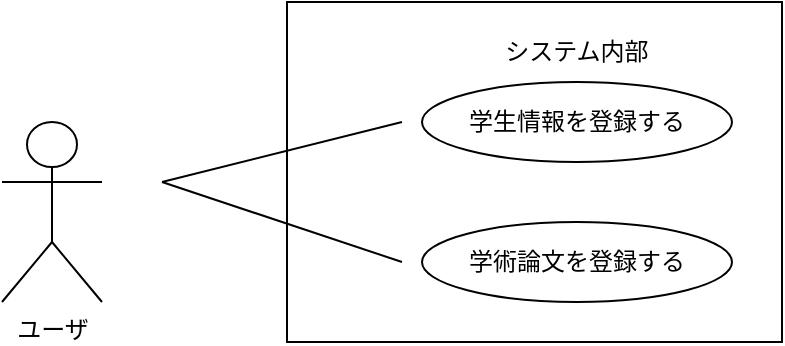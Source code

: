 <mxfile version="28.2.1">
  <diagram name="ページ1" id="WhXB-F4VDfLp6hVOFlD_">
    <mxGraphModel dx="786" dy="451" grid="1" gridSize="10" guides="1" tooltips="1" connect="1" arrows="1" fold="1" page="1" pageScale="1" pageWidth="827" pageHeight="1169" math="0" shadow="0">
      <root>
        <mxCell id="0" />
        <mxCell id="1" parent="0" />
        <mxCell id="7alVRM08uZ0RNyh_brxF-3" value="ユーザ" style="shape=umlActor;verticalLabelPosition=bottom;verticalAlign=top;html=1;outlineConnect=0;" vertex="1" parent="1">
          <mxGeometry x="140" y="250" width="50" height="90" as="geometry" />
        </mxCell>
        <mxCell id="7alVRM08uZ0RNyh_brxF-4" value="" style="rounded=0;whiteSpace=wrap;html=1;fillColor=none;" vertex="1" parent="1">
          <mxGeometry x="282.5" y="190" width="247.5" height="170" as="geometry" />
        </mxCell>
        <mxCell id="7alVRM08uZ0RNyh_brxF-5" value="システム内部" style="text;html=1;align=center;verticalAlign=middle;whiteSpace=wrap;rounded=0;" vertex="1" parent="1">
          <mxGeometry x="390" y="200" width="75" height="30" as="geometry" />
        </mxCell>
        <mxCell id="7alVRM08uZ0RNyh_brxF-6" value="学生情報を登録する" style="ellipse;whiteSpace=wrap;html=1;fillColor=none;" vertex="1" parent="1">
          <mxGeometry x="350" y="230" width="155" height="40" as="geometry" />
        </mxCell>
        <mxCell id="7alVRM08uZ0RNyh_brxF-7" value="学術論文を登録する" style="ellipse;whiteSpace=wrap;html=1;fillColor=none;" vertex="1" parent="1">
          <mxGeometry x="350" y="300" width="155" height="40" as="geometry" />
        </mxCell>
        <mxCell id="7alVRM08uZ0RNyh_brxF-8" value="" style="endArrow=none;html=1;rounded=0;" edge="1" parent="1">
          <mxGeometry width="50" height="50" relative="1" as="geometry">
            <mxPoint x="220" y="280" as="sourcePoint" />
            <mxPoint x="340" y="250" as="targetPoint" />
          </mxGeometry>
        </mxCell>
        <mxCell id="7alVRM08uZ0RNyh_brxF-9" value="" style="endArrow=none;html=1;rounded=0;" edge="1" parent="1">
          <mxGeometry width="50" height="50" relative="1" as="geometry">
            <mxPoint x="220" y="280" as="sourcePoint" />
            <mxPoint x="340" y="320" as="targetPoint" />
          </mxGeometry>
        </mxCell>
      </root>
    </mxGraphModel>
  </diagram>
</mxfile>
